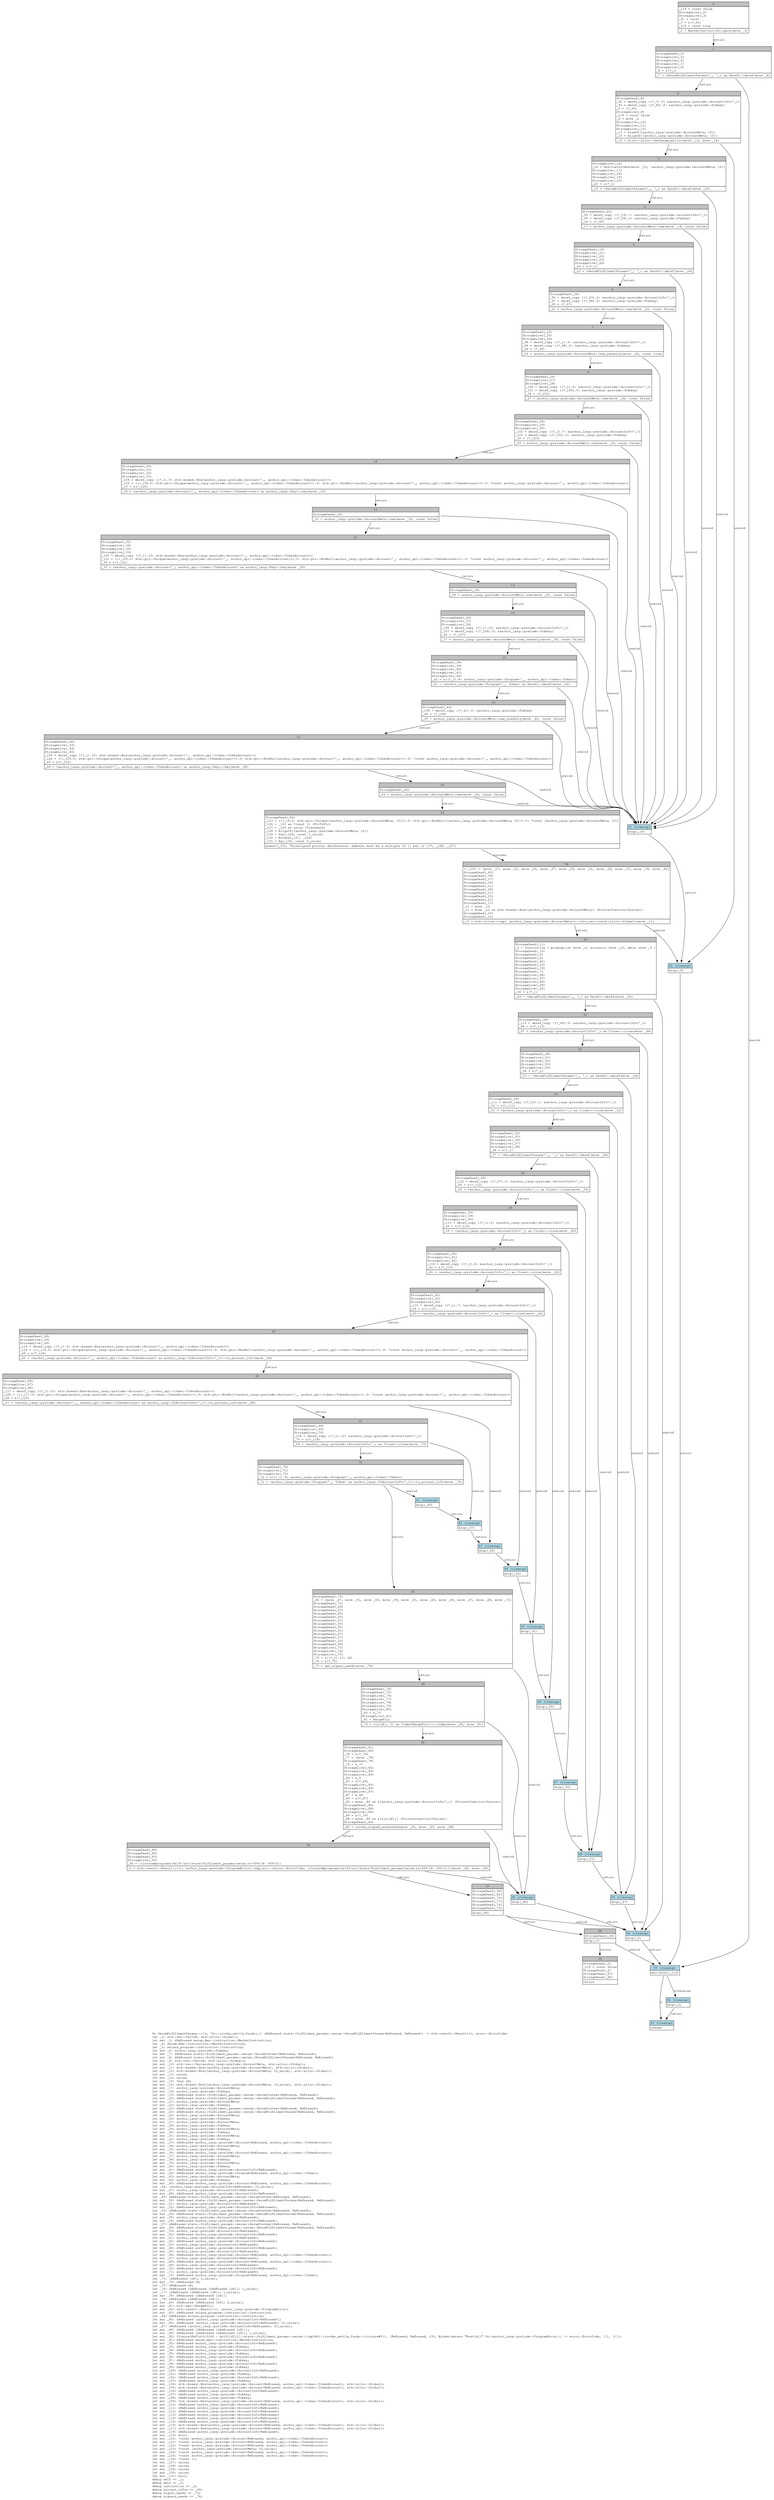 digraph Mir_0_3303 {
    graph [fontname="Courier, monospace"];
    node [fontname="Courier, monospace"];
    edge [fontname="Courier, monospace"];
    label=<fn SerumFulfillmentParams::&lt;'a, 'b&gt;::invoke_settle_funds(_1: &amp;ReErased state::fulfillment_params::serum::SerumFulfillmentParams&lt;ReErased, ReErased&gt;) -&gt; std::result::Result&lt;(), error::ErrorCode&gt;<br align="left"/>let _2: std::vec::Vec&lt;u8, std::alloc::Global&gt;;<br align="left"/>let mut _3: &amp;ReErased serum_dex::instruction::MarketInstruction;<br align="left"/>let _4: serum_dex::instruction::MarketInstruction;<br align="left"/>let _5: solana_program::instruction::Instruction;<br align="left"/>let mut _6: anchor_lang::prelude::Pubkey;<br align="left"/>let mut _7: &amp;ReErased state::fulfillment_params::serum::SerumContext&lt;ReErased, ReErased&gt;;<br align="left"/>let mut _8: &amp;ReErased state::fulfillment_params::serum::SerumFulfillmentParams&lt;ReErased, ReErased&gt;;<br align="left"/>let mut _9: std::vec::Vec&lt;u8, std::alloc::Global&gt;;<br align="left"/>let mut _10: std::vec::Vec&lt;anchor_lang::prelude::AccountMeta, std::alloc::Global&gt;;<br align="left"/>let mut _11: std::boxed::Box&lt;[anchor_lang::prelude::AccountMeta], std::alloc::Global&gt;;<br align="left"/>let mut _12: std::boxed::Box&lt;[anchor_lang::prelude::AccountMeta; 10_usize], std::alloc::Global&gt;;<br align="left"/>let mut _13: usize;<br align="left"/>let mut _14: usize;<br align="left"/>let mut _15: *mut u8;<br align="left"/>let mut _16: std::boxed::Box&lt;[anchor_lang::prelude::AccountMeta; 10_usize], std::alloc::Global&gt;;<br align="left"/>let mut _17: anchor_lang::prelude::AccountMeta;<br align="left"/>let mut _18: anchor_lang::prelude::Pubkey;<br align="left"/>let mut _19: &amp;ReErased state::fulfillment_params::serum::SerumContext&lt;ReErased, ReErased&gt;;<br align="left"/>let mut _20: &amp;ReErased state::fulfillment_params::serum::SerumFulfillmentParams&lt;ReErased, ReErased&gt;;<br align="left"/>let mut _21: anchor_lang::prelude::AccountMeta;<br align="left"/>let mut _22: anchor_lang::prelude::Pubkey;<br align="left"/>let mut _23: &amp;ReErased state::fulfillment_params::serum::SerumContext&lt;ReErased, ReErased&gt;;<br align="left"/>let mut _24: &amp;ReErased state::fulfillment_params::serum::SerumFulfillmentParams&lt;ReErased, ReErased&gt;;<br align="left"/>let mut _25: anchor_lang::prelude::AccountMeta;<br align="left"/>let mut _26: anchor_lang::prelude::Pubkey;<br align="left"/>let mut _27: anchor_lang::prelude::AccountMeta;<br align="left"/>let mut _28: anchor_lang::prelude::Pubkey;<br align="left"/>let mut _29: anchor_lang::prelude::AccountMeta;<br align="left"/>let mut _30: anchor_lang::prelude::Pubkey;<br align="left"/>let mut _31: anchor_lang::prelude::AccountMeta;<br align="left"/>let mut _32: anchor_lang::prelude::Pubkey;<br align="left"/>let mut _33: &amp;ReErased anchor_lang::prelude::Account&lt;ReErased, anchor_spl::token::TokenAccount&gt;;<br align="left"/>let mut _34: anchor_lang::prelude::AccountMeta;<br align="left"/>let mut _35: anchor_lang::prelude::Pubkey;<br align="left"/>let mut _36: &amp;ReErased anchor_lang::prelude::Account&lt;ReErased, anchor_spl::token::TokenAccount&gt;;<br align="left"/>let mut _37: anchor_lang::prelude::AccountMeta;<br align="left"/>let mut _38: anchor_lang::prelude::Pubkey;<br align="left"/>let mut _39: anchor_lang::prelude::AccountMeta;<br align="left"/>let mut _40: anchor_lang::prelude::Pubkey;<br align="left"/>let mut _41: &amp;ReErased anchor_lang::prelude::AccountInfo&lt;ReErased&gt;;<br align="left"/>let mut _42: &amp;ReErased anchor_lang::prelude::Program&lt;ReErased, anchor_spl::token::Token&gt;;<br align="left"/>let mut _43: anchor_lang::prelude::AccountMeta;<br align="left"/>let mut _44: anchor_lang::prelude::Pubkey;<br align="left"/>let mut _45: &amp;ReErased anchor_lang::prelude::Account&lt;ReErased, anchor_spl::token::TokenAccount&gt;;<br align="left"/>let _46: [anchor_lang::prelude::AccountInfo&lt;ReErased&gt;; 10_usize];<br align="left"/>let mut _47: anchor_lang::prelude::AccountInfo&lt;ReErased&gt;;<br align="left"/>let mut _48: &amp;ReErased anchor_lang::prelude::AccountInfo&lt;ReErased&gt;;<br align="left"/>let _49: &amp;ReErased state::fulfillment_params::serum::SerumContext&lt;ReErased, ReErased&gt;;<br align="left"/>let mut _50: &amp;ReErased state::fulfillment_params::serum::SerumFulfillmentParams&lt;ReErased, ReErased&gt;;<br align="left"/>let mut _51: anchor_lang::prelude::AccountInfo&lt;ReErased&gt;;<br align="left"/>let mut _52: &amp;ReErased anchor_lang::prelude::AccountInfo&lt;ReErased&gt;;<br align="left"/>let _53: &amp;ReErased state::fulfillment_params::serum::SerumContext&lt;ReErased, ReErased&gt;;<br align="left"/>let mut _54: &amp;ReErased state::fulfillment_params::serum::SerumFulfillmentParams&lt;ReErased, ReErased&gt;;<br align="left"/>let mut _55: anchor_lang::prelude::AccountInfo&lt;ReErased&gt;;<br align="left"/>let mut _56: &amp;ReErased anchor_lang::prelude::AccountInfo&lt;ReErased&gt;;<br align="left"/>let _57: &amp;ReErased state::fulfillment_params::serum::SerumContext&lt;ReErased, ReErased&gt;;<br align="left"/>let mut _58: &amp;ReErased state::fulfillment_params::serum::SerumFulfillmentParams&lt;ReErased, ReErased&gt;;<br align="left"/>let mut _59: anchor_lang::prelude::AccountInfo&lt;ReErased&gt;;<br align="left"/>let mut _60: &amp;ReErased anchor_lang::prelude::AccountInfo&lt;ReErased&gt;;<br align="left"/>let mut _61: anchor_lang::prelude::AccountInfo&lt;ReErased&gt;;<br align="left"/>let mut _62: &amp;ReErased anchor_lang::prelude::AccountInfo&lt;ReErased&gt;;<br align="left"/>let mut _63: anchor_lang::prelude::AccountInfo&lt;ReErased&gt;;<br align="left"/>let mut _64: &amp;ReErased anchor_lang::prelude::AccountInfo&lt;ReErased&gt;;<br align="left"/>let mut _65: anchor_lang::prelude::AccountInfo&lt;ReErased&gt;;<br align="left"/>let mut _66: &amp;ReErased anchor_lang::prelude::Account&lt;ReErased, anchor_spl::token::TokenAccount&gt;;<br align="left"/>let mut _67: anchor_lang::prelude::AccountInfo&lt;ReErased&gt;;<br align="left"/>let mut _68: &amp;ReErased anchor_lang::prelude::Account&lt;ReErased, anchor_spl::token::TokenAccount&gt;;<br align="left"/>let mut _69: anchor_lang::prelude::AccountInfo&lt;ReErased&gt;;<br align="left"/>let mut _70: &amp;ReErased anchor_lang::prelude::AccountInfo&lt;ReErased&gt;;<br align="left"/>let mut _71: anchor_lang::prelude::AccountInfo&lt;ReErased&gt;;<br align="left"/>let mut _72: &amp;ReErased anchor_lang::prelude::Program&lt;ReErased, anchor_spl::token::Token&gt;;<br align="left"/>let _73: [&amp;ReErased [u8]; 2_usize];<br align="left"/>let mut _74: &amp;ReErased u8;<br align="left"/>let _75: &amp;ReErased u8;<br align="left"/>let _76: &amp;ReErased [&amp;ReErased [&amp;ReErased [u8]]; 1_usize];<br align="left"/>let _77: [&amp;ReErased [&amp;ReErased [u8]]; 1_usize];<br align="left"/>let mut _78: &amp;ReErased [&amp;ReErased [u8]];<br align="left"/>let _79: &amp;ReErased [&amp;ReErased [u8]];<br align="left"/>let mut _80: &amp;ReErased [&amp;ReErased [u8]; 2_usize];<br align="left"/>let mut _81: std::ops::RangeFull;<br align="left"/>let mut _82: std::result::Result&lt;(), anchor_lang::prelude::ProgramError&gt;;<br align="left"/>let mut _83: &amp;ReErased solana_program::instruction::Instruction;<br align="left"/>let _84: &amp;ReErased solana_program::instruction::Instruction;<br align="left"/>let mut _85: &amp;ReErased [anchor_lang::prelude::AccountInfo&lt;ReErased&gt;];<br align="left"/>let mut _86: &amp;ReErased [anchor_lang::prelude::AccountInfo&lt;ReErased&gt;; 10_usize];<br align="left"/>let _87: &amp;ReErased [anchor_lang::prelude::AccountInfo&lt;ReErased&gt;; 10_usize];<br align="left"/>let mut _88: &amp;ReErased [&amp;ReErased [&amp;ReErased [u8]]];<br align="left"/>let mut _89: &amp;ReErased [&amp;ReErased [&amp;ReErased [u8]]; 1_usize];<br align="left"/>let mut _90: Closure(DefId(0:3304 ~ drift[d311]::state::fulfillment_params::serum::{impl#4}::invoke_settle_funds::{closure#0}), [ReErased, ReErased, i32, Binder(extern &quot;RustCall&quot; fn((anchor_lang::prelude::ProgramError,)) -&gt; error::ErrorCode, []), ()]);<br align="left"/>let mut _91: &amp;ReErased serum_dex::instruction::MarketInstruction;<br align="left"/>let mut _92: &amp;ReErased anchor_lang::prelude::AccountInfo&lt;ReErased&gt;;<br align="left"/>let mut _93: &amp;ReErased anchor_lang::prelude::Pubkey;<br align="left"/>let mut _94: &amp;ReErased anchor_lang::prelude::AccountInfo&lt;ReErased&gt;;<br align="left"/>let mut _95: &amp;ReErased anchor_lang::prelude::Pubkey;<br align="left"/>let mut _96: &amp;ReErased anchor_lang::prelude::AccountInfo&lt;ReErased&gt;;<br align="left"/>let mut _97: &amp;ReErased anchor_lang::prelude::Pubkey;<br align="left"/>let mut _98: &amp;ReErased anchor_lang::prelude::AccountInfo&lt;ReErased&gt;;<br align="left"/>let mut _99: &amp;ReErased anchor_lang::prelude::Pubkey;<br align="left"/>let mut _100: &amp;ReErased anchor_lang::prelude::AccountInfo&lt;ReErased&gt;;<br align="left"/>let mut _101: &amp;ReErased anchor_lang::prelude::Pubkey;<br align="left"/>let mut _102: &amp;ReErased anchor_lang::prelude::AccountInfo&lt;ReErased&gt;;<br align="left"/>let mut _103: &amp;ReErased anchor_lang::prelude::Pubkey;<br align="left"/>let mut _104: std::boxed::Box&lt;anchor_lang::prelude::Account&lt;ReErased, anchor_spl::token::TokenAccount&gt;, std::alloc::Global&gt;;<br align="left"/>let mut _105: std::boxed::Box&lt;anchor_lang::prelude::Account&lt;ReErased, anchor_spl::token::TokenAccount&gt;, std::alloc::Global&gt;;<br align="left"/>let mut _106: &amp;ReErased anchor_lang::prelude::AccountInfo&lt;ReErased&gt;;<br align="left"/>let mut _107: &amp;ReErased anchor_lang::prelude::Pubkey;<br align="left"/>let mut _108: &amp;ReErased anchor_lang::prelude::Pubkey;<br align="left"/>let mut _109: std::boxed::Box&lt;anchor_lang::prelude::Account&lt;ReErased, anchor_spl::token::TokenAccount&gt;, std::alloc::Global&gt;;<br align="left"/>let mut _110: &amp;ReErased anchor_lang::prelude::AccountInfo&lt;ReErased&gt;;<br align="left"/>let mut _111: &amp;ReErased anchor_lang::prelude::AccountInfo&lt;ReErased&gt;;<br align="left"/>let mut _112: &amp;ReErased anchor_lang::prelude::AccountInfo&lt;ReErased&gt;;<br align="left"/>let mut _113: &amp;ReErased anchor_lang::prelude::AccountInfo&lt;ReErased&gt;;<br align="left"/>let mut _114: &amp;ReErased anchor_lang::prelude::AccountInfo&lt;ReErased&gt;;<br align="left"/>let mut _115: &amp;ReErased anchor_lang::prelude::AccountInfo&lt;ReErased&gt;;<br align="left"/>let mut _116: std::boxed::Box&lt;anchor_lang::prelude::Account&lt;ReErased, anchor_spl::token::TokenAccount&gt;, std::alloc::Global&gt;;<br align="left"/>let mut _117: std::boxed::Box&lt;anchor_lang::prelude::Account&lt;ReErased, anchor_spl::token::TokenAccount&gt;, std::alloc::Global&gt;;<br align="left"/>let mut _118: &amp;ReErased anchor_lang::prelude::AccountInfo&lt;ReErased&gt;;<br align="left"/>let mut _119: bool;<br align="left"/>let mut _120: *const anchor_lang::prelude::Account&lt;ReErased, anchor_spl::token::TokenAccount&gt;;<br align="left"/>let mut _121: *const anchor_lang::prelude::Account&lt;ReErased, anchor_spl::token::TokenAccount&gt;;<br align="left"/>let mut _122: *const anchor_lang::prelude::Account&lt;ReErased, anchor_spl::token::TokenAccount&gt;;<br align="left"/>let mut _123: *const [anchor_lang::prelude::AccountMeta; 10_usize];<br align="left"/>let mut _124: *const anchor_lang::prelude::Account&lt;ReErased, anchor_spl::token::TokenAccount&gt;;<br align="left"/>let mut _125: *const anchor_lang::prelude::Account&lt;ReErased, anchor_spl::token::TokenAccount&gt;;<br align="left"/>let mut _126: *const ();<br align="left"/>let mut _127: usize;<br align="left"/>let mut _128: usize;<br align="left"/>let mut _129: usize;<br align="left"/>let mut _130: usize;<br align="left"/>let mut _131: bool;<br align="left"/>debug self =&gt; _1;<br align="left"/>debug data =&gt; _2;<br align="left"/>debug instruction =&gt; _5;<br align="left"/>debug account_infos =&gt; _46;<br align="left"/>debug signer_seeds =&gt; _73;<br align="left"/>debug signers_seeds =&gt; _76;<br align="left"/>>;
    bb0__0_3303 [shape="none", label=<<table border="0" cellborder="1" cellspacing="0"><tr><td bgcolor="gray" align="center" colspan="1">0</td></tr><tr><td align="left" balign="left">_119 = const false<br/>StorageLive(_2)<br/>StorageLive(_3)<br/>_91 = const _<br/>_3 = &amp;(*_91)<br/>_119 = const true<br/></td></tr><tr><td align="left">_2 = MarketInstruction::pack(move _3)</td></tr></table>>];
    bb1__0_3303 [shape="none", label=<<table border="0" cellborder="1" cellspacing="0"><tr><td bgcolor="gray" align="center" colspan="1">1</td></tr><tr><td align="left" balign="left">StorageDead(_3)<br/>StorageLive(_5)<br/>StorageLive(_6)<br/>StorageLive(_7)<br/>StorageLive(_8)<br/>_8 = &amp;(*_1)<br/></td></tr><tr><td align="left">_7 = &lt;SerumFulfillmentParams&lt;'_, '_&gt; as Deref&gt;::deref(move _8)</td></tr></table>>];
    bb2__0_3303 [shape="none", label=<<table border="0" cellborder="1" cellspacing="0"><tr><td bgcolor="gray" align="center" colspan="1">2</td></tr><tr><td align="left" balign="left">StorageDead(_8)<br/>_92 = deref_copy ((*_7).0: &amp;anchor_lang::prelude::AccountInfo&lt;'_&gt;)<br/>_93 = deref_copy ((*_92).0: &amp;anchor_lang::prelude::Pubkey)<br/>_6 = (*_93)<br/>StorageLive(_9)<br/>_119 = const false<br/>_9 = move _2<br/>StorageLive(_10)<br/>StorageLive(_11)<br/>StorageLive(_12)<br/>_13 = SizeOf([anchor_lang::prelude::AccountMeta; 10])<br/>_14 = AlignOf([anchor_lang::prelude::AccountMeta; 10])<br/></td></tr><tr><td align="left">_15 = alloc::alloc::exchange_malloc(move _13, move _14)</td></tr></table>>];
    bb3__0_3303 [shape="none", label=<<table border="0" cellborder="1" cellspacing="0"><tr><td bgcolor="gray" align="center" colspan="1">3</td></tr><tr><td align="left" balign="left">StorageLive(_16)<br/>_16 = ShallowInitBox(move _15, [anchor_lang::prelude::AccountMeta; 10])<br/>StorageLive(_17)<br/>StorageLive(_18)<br/>StorageLive(_19)<br/>StorageLive(_20)<br/>_20 = &amp;(*_1)<br/></td></tr><tr><td align="left">_19 = &lt;SerumFulfillmentParams&lt;'_, '_&gt; as Deref&gt;::deref(move _20)</td></tr></table>>];
    bb4__0_3303 [shape="none", label=<<table border="0" cellborder="1" cellspacing="0"><tr><td bgcolor="gray" align="center" colspan="1">4</td></tr><tr><td align="left" balign="left">StorageDead(_20)<br/>_94 = deref_copy ((*_19).1: &amp;anchor_lang::prelude::AccountInfo&lt;'_&gt;)<br/>_95 = deref_copy ((*_94).0: &amp;anchor_lang::prelude::Pubkey)<br/>_18 = (*_95)<br/></td></tr><tr><td align="left">_17 = anchor_lang::prelude::AccountMeta::new(move _18, const false)</td></tr></table>>];
    bb5__0_3303 [shape="none", label=<<table border="0" cellborder="1" cellspacing="0"><tr><td bgcolor="gray" align="center" colspan="1">5</td></tr><tr><td align="left" balign="left">StorageDead(_18)<br/>StorageLive(_21)<br/>StorageLive(_22)<br/>StorageLive(_23)<br/>StorageLive(_24)<br/>_24 = &amp;(*_1)<br/></td></tr><tr><td align="left">_23 = &lt;SerumFulfillmentParams&lt;'_, '_&gt; as Deref&gt;::deref(move _24)</td></tr></table>>];
    bb6__0_3303 [shape="none", label=<<table border="0" cellborder="1" cellspacing="0"><tr><td bgcolor="gray" align="center" colspan="1">6</td></tr><tr><td align="left" balign="left">StorageDead(_24)<br/>_96 = deref_copy ((*_23).2: &amp;anchor_lang::prelude::AccountInfo&lt;'_&gt;)<br/>_97 = deref_copy ((*_96).0: &amp;anchor_lang::prelude::Pubkey)<br/>_22 = (*_97)<br/></td></tr><tr><td align="left">_21 = anchor_lang::prelude::AccountMeta::new(move _22, const false)</td></tr></table>>];
    bb7__0_3303 [shape="none", label=<<table border="0" cellborder="1" cellspacing="0"><tr><td bgcolor="gray" align="center" colspan="1">7</td></tr><tr><td align="left" balign="left">StorageDead(_22)<br/>StorageLive(_25)<br/>StorageLive(_26)<br/>_98 = deref_copy ((*_1).0: &amp;anchor_lang::prelude::AccountInfo&lt;'_&gt;)<br/>_99 = deref_copy ((*_98).0: &amp;anchor_lang::prelude::Pubkey)<br/>_26 = (*_99)<br/></td></tr><tr><td align="left">_25 = anchor_lang::prelude::AccountMeta::new_readonly(move _26, const true)</td></tr></table>>];
    bb8__0_3303 [shape="none", label=<<table border="0" cellborder="1" cellspacing="0"><tr><td bgcolor="gray" align="center" colspan="1">8</td></tr><tr><td align="left" balign="left">StorageDead(_26)<br/>StorageLive(_27)<br/>StorageLive(_28)<br/>_100 = deref_copy ((*_1).6: &amp;anchor_lang::prelude::AccountInfo&lt;'_&gt;)<br/>_101 = deref_copy ((*_100).0: &amp;anchor_lang::prelude::Pubkey)<br/>_28 = (*_101)<br/></td></tr><tr><td align="left">_27 = anchor_lang::prelude::AccountMeta::new(move _28, const false)</td></tr></table>>];
    bb9__0_3303 [shape="none", label=<<table border="0" cellborder="1" cellspacing="0"><tr><td bgcolor="gray" align="center" colspan="1">9</td></tr><tr><td align="left" balign="left">StorageDead(_28)<br/>StorageLive(_29)<br/>StorageLive(_30)<br/>_102 = deref_copy ((*_1).7: &amp;anchor_lang::prelude::AccountInfo&lt;'_&gt;)<br/>_103 = deref_copy ((*_102).0: &amp;anchor_lang::prelude::Pubkey)<br/>_30 = (*_103)<br/></td></tr><tr><td align="left">_29 = anchor_lang::prelude::AccountMeta::new(move _30, const false)</td></tr></table>>];
    bb10__0_3303 [shape="none", label=<<table border="0" cellborder="1" cellspacing="0"><tr><td bgcolor="gray" align="center" colspan="1">10</td></tr><tr><td align="left" balign="left">StorageDead(_30)<br/>StorageLive(_31)<br/>StorageLive(_32)<br/>StorageLive(_33)<br/>_104 = deref_copy ((*_1).9: std::boxed::Box&lt;anchor_lang::prelude::Account&lt;'_, anchor_spl::token::TokenAccount&gt;&gt;)<br/>_120 = (((_104.0: std::ptr::Unique&lt;anchor_lang::prelude::Account&lt;'_, anchor_spl::token::TokenAccount&gt;&gt;).0: std::ptr::NonNull&lt;anchor_lang::prelude::Account&lt;'_, anchor_spl::token::TokenAccount&gt;&gt;).0: *const anchor_lang::prelude::Account&lt;'_, anchor_spl::token::TokenAccount&gt;)<br/>_33 = &amp;(*_120)<br/></td></tr><tr><td align="left">_32 = &lt;anchor_lang::prelude::Account&lt;'_, anchor_spl::token::TokenAccount&gt; as anchor_lang::Key&gt;::key(move _33)</td></tr></table>>];
    bb11__0_3303 [shape="none", label=<<table border="0" cellborder="1" cellspacing="0"><tr><td bgcolor="gray" align="center" colspan="1">11</td></tr><tr><td align="left" balign="left">StorageDead(_33)<br/></td></tr><tr><td align="left">_31 = anchor_lang::prelude::AccountMeta::new(move _32, const false)</td></tr></table>>];
    bb12__0_3303 [shape="none", label=<<table border="0" cellborder="1" cellspacing="0"><tr><td bgcolor="gray" align="center" colspan="1">12</td></tr><tr><td align="left" balign="left">StorageDead(_32)<br/>StorageLive(_34)<br/>StorageLive(_35)<br/>StorageLive(_36)<br/>_105 = deref_copy ((*_1).10: std::boxed::Box&lt;anchor_lang::prelude::Account&lt;'_, anchor_spl::token::TokenAccount&gt;&gt;)<br/>_121 = (((_105.0: std::ptr::Unique&lt;anchor_lang::prelude::Account&lt;'_, anchor_spl::token::TokenAccount&gt;&gt;).0: std::ptr::NonNull&lt;anchor_lang::prelude::Account&lt;'_, anchor_spl::token::TokenAccount&gt;&gt;).0: *const anchor_lang::prelude::Account&lt;'_, anchor_spl::token::TokenAccount&gt;)<br/>_36 = &amp;(*_121)<br/></td></tr><tr><td align="left">_35 = &lt;anchor_lang::prelude::Account&lt;'_, anchor_spl::token::TokenAccount&gt; as anchor_lang::Key&gt;::key(move _36)</td></tr></table>>];
    bb13__0_3303 [shape="none", label=<<table border="0" cellborder="1" cellspacing="0"><tr><td bgcolor="gray" align="center" colspan="1">13</td></tr><tr><td align="left" balign="left">StorageDead(_36)<br/></td></tr><tr><td align="left">_34 = anchor_lang::prelude::AccountMeta::new(move _35, const false)</td></tr></table>>];
    bb14__0_3303 [shape="none", label=<<table border="0" cellborder="1" cellspacing="0"><tr><td bgcolor="gray" align="center" colspan="1">14</td></tr><tr><td align="left" balign="left">StorageDead(_35)<br/>StorageLive(_37)<br/>StorageLive(_38)<br/>_106 = deref_copy ((*_1).12: &amp;anchor_lang::prelude::AccountInfo&lt;'_&gt;)<br/>_107 = deref_copy ((*_106).0: &amp;anchor_lang::prelude::Pubkey)<br/>_38 = (*_107)<br/></td></tr><tr><td align="left">_37 = anchor_lang::prelude::AccountMeta::new_readonly(move _38, const false)</td></tr></table>>];
    bb15__0_3303 [shape="none", label=<<table border="0" cellborder="1" cellspacing="0"><tr><td bgcolor="gray" align="center" colspan="1">15</td></tr><tr><td align="left" balign="left">StorageDead(_38)<br/>StorageLive(_39)<br/>StorageLive(_40)<br/>StorageLive(_41)<br/>StorageLive(_42)<br/>_42 = &amp;((*_1).8: anchor_lang::prelude::Program&lt;'_, anchor_spl::token::Token&gt;)<br/></td></tr><tr><td align="left">_41 = &lt;anchor_lang::prelude::Program&lt;'_, Token&gt; as Deref&gt;::deref(move _42)</td></tr></table>>];
    bb16__0_3303 [shape="none", label=<<table border="0" cellborder="1" cellspacing="0"><tr><td bgcolor="gray" align="center" colspan="1">16</td></tr><tr><td align="left" balign="left">StorageDead(_42)<br/>_108 = deref_copy ((*_41).0: &amp;anchor_lang::prelude::Pubkey)<br/>_40 = (*_108)<br/></td></tr><tr><td align="left">_39 = anchor_lang::prelude::AccountMeta::new_readonly(move _40, const false)</td></tr></table>>];
    bb17__0_3303 [shape="none", label=<<table border="0" cellborder="1" cellspacing="0"><tr><td bgcolor="gray" align="center" colspan="1">17</td></tr><tr><td align="left" balign="left">StorageDead(_40)<br/>StorageLive(_43)<br/>StorageLive(_44)<br/>StorageLive(_45)<br/>_109 = deref_copy ((*_1).10: std::boxed::Box&lt;anchor_lang::prelude::Account&lt;'_, anchor_spl::token::TokenAccount&gt;&gt;)<br/>_122 = (((_109.0: std::ptr::Unique&lt;anchor_lang::prelude::Account&lt;'_, anchor_spl::token::TokenAccount&gt;&gt;).0: std::ptr::NonNull&lt;anchor_lang::prelude::Account&lt;'_, anchor_spl::token::TokenAccount&gt;&gt;).0: *const anchor_lang::prelude::Account&lt;'_, anchor_spl::token::TokenAccount&gt;)<br/>_45 = &amp;(*_122)<br/></td></tr><tr><td align="left">_44 = &lt;anchor_lang::prelude::Account&lt;'_, anchor_spl::token::TokenAccount&gt; as anchor_lang::Key&gt;::key(move _45)</td></tr></table>>];
    bb18__0_3303 [shape="none", label=<<table border="0" cellborder="1" cellspacing="0"><tr><td bgcolor="gray" align="center" colspan="1">18</td></tr><tr><td align="left" balign="left">StorageDead(_45)<br/></td></tr><tr><td align="left">_43 = anchor_lang::prelude::AccountMeta::new(move _44, const false)</td></tr></table>>];
    bb19__0_3303 [shape="none", label=<<table border="0" cellborder="1" cellspacing="0"><tr><td bgcolor="gray" align="center" colspan="1">19</td></tr><tr><td align="left" balign="left">StorageDead(_44)<br/>_123 = (((_16.0: std::ptr::Unique&lt;[anchor_lang::prelude::AccountMeta; 10]&gt;).0: std::ptr::NonNull&lt;[anchor_lang::prelude::AccountMeta; 10]&gt;).0: *const [anchor_lang::prelude::AccountMeta; 10])<br/>_126 = _123 as *const () (PtrToPtr)<br/>_127 = _126 as usize (Transmute)<br/>_128 = AlignOf([anchor_lang::prelude::AccountMeta; 10])<br/>_129 = Sub(_128, const 1_usize)<br/>_130 = BitAnd(_127, _129)<br/>_131 = Eq(_130, const 0_usize)<br/></td></tr><tr><td align="left">assert(_131, &quot;misaligned pointer dereference: address must be a multiple of {} but is {}&quot;, _128, _127)</td></tr></table>>];
    bb20__0_3303 [shape="none", label=<<table border="0" cellborder="1" cellspacing="0"><tr><td bgcolor="gray" align="center" colspan="1">20</td></tr><tr><td align="left" balign="left">StorageDead(_11)<br/>_5 = Instruction { program_id: move _6, accounts: move _10, data: move _9 }<br/>StorageDead(_10)<br/>StorageDead(_9)<br/>StorageDead(_6)<br/>StorageDead(_41)<br/>StorageDead(_23)<br/>StorageDead(_19)<br/>StorageDead(_7)<br/>StorageLive(_46)<br/>StorageLive(_47)<br/>StorageLive(_48)<br/>StorageLive(_49)<br/>StorageLive(_50)<br/>_50 = &amp;(*_1)<br/></td></tr><tr><td align="left">_49 = &lt;SerumFulfillmentParams&lt;'_, '_&gt; as Deref&gt;::deref(move _50)</td></tr></table>>];
    bb21__0_3303 [shape="none", label=<<table border="0" cellborder="1" cellspacing="0"><tr><td bgcolor="gray" align="center" colspan="1">21</td></tr><tr><td align="left" balign="left">StorageDead(_50)<br/>_110 = deref_copy ((*_49).0: &amp;anchor_lang::prelude::AccountInfo&lt;'_&gt;)<br/>_48 = &amp;(*_110)<br/></td></tr><tr><td align="left">_47 = &lt;anchor_lang::prelude::AccountInfo&lt;'_&gt; as Clone&gt;::clone(move _48)</td></tr></table>>];
    bb22__0_3303 [shape="none", label=<<table border="0" cellborder="1" cellspacing="0"><tr><td bgcolor="gray" align="center" colspan="1">22</td></tr><tr><td align="left" balign="left">StorageDead(_48)<br/>StorageLive(_51)<br/>StorageLive(_52)<br/>StorageLive(_53)<br/>StorageLive(_54)<br/>_54 = &amp;(*_1)<br/></td></tr><tr><td align="left">_53 = &lt;SerumFulfillmentParams&lt;'_, '_&gt; as Deref&gt;::deref(move _54)</td></tr></table>>];
    bb23__0_3303 [shape="none", label=<<table border="0" cellborder="1" cellspacing="0"><tr><td bgcolor="gray" align="center" colspan="1">23</td></tr><tr><td align="left" balign="left">StorageDead(_54)<br/>_111 = deref_copy ((*_53).1: &amp;anchor_lang::prelude::AccountInfo&lt;'_&gt;)<br/>_52 = &amp;(*_111)<br/></td></tr><tr><td align="left">_51 = &lt;anchor_lang::prelude::AccountInfo&lt;'_&gt; as Clone&gt;::clone(move _52)</td></tr></table>>];
    bb24__0_3303 [shape="none", label=<<table border="0" cellborder="1" cellspacing="0"><tr><td bgcolor="gray" align="center" colspan="1">24</td></tr><tr><td align="left" balign="left">StorageDead(_52)<br/>StorageLive(_55)<br/>StorageLive(_56)<br/>StorageLive(_57)<br/>StorageLive(_58)<br/>_58 = &amp;(*_1)<br/></td></tr><tr><td align="left">_57 = &lt;SerumFulfillmentParams&lt;'_, '_&gt; as Deref&gt;::deref(move _58)</td></tr></table>>];
    bb25__0_3303 [shape="none", label=<<table border="0" cellborder="1" cellspacing="0"><tr><td bgcolor="gray" align="center" colspan="1">25</td></tr><tr><td align="left" balign="left">StorageDead(_58)<br/>_112 = deref_copy ((*_57).2: &amp;anchor_lang::prelude::AccountInfo&lt;'_&gt;)<br/>_56 = &amp;(*_112)<br/></td></tr><tr><td align="left">_55 = &lt;anchor_lang::prelude::AccountInfo&lt;'_&gt; as Clone&gt;::clone(move _56)</td></tr></table>>];
    bb26__0_3303 [shape="none", label=<<table border="0" cellborder="1" cellspacing="0"><tr><td bgcolor="gray" align="center" colspan="1">26</td></tr><tr><td align="left" balign="left">StorageDead(_56)<br/>StorageLive(_59)<br/>StorageLive(_60)<br/>_113 = deref_copy ((*_1).0: &amp;anchor_lang::prelude::AccountInfo&lt;'_&gt;)<br/>_60 = &amp;(*_113)<br/></td></tr><tr><td align="left">_59 = &lt;anchor_lang::prelude::AccountInfo&lt;'_&gt; as Clone&gt;::clone(move _60)</td></tr></table>>];
    bb27__0_3303 [shape="none", label=<<table border="0" cellborder="1" cellspacing="0"><tr><td bgcolor="gray" align="center" colspan="1">27</td></tr><tr><td align="left" balign="left">StorageDead(_60)<br/>StorageLive(_61)<br/>StorageLive(_62)<br/>_114 = deref_copy ((*_1).6: &amp;anchor_lang::prelude::AccountInfo&lt;'_&gt;)<br/>_62 = &amp;(*_114)<br/></td></tr><tr><td align="left">_61 = &lt;anchor_lang::prelude::AccountInfo&lt;'_&gt; as Clone&gt;::clone(move _62)</td></tr></table>>];
    bb28__0_3303 [shape="none", label=<<table border="0" cellborder="1" cellspacing="0"><tr><td bgcolor="gray" align="center" colspan="1">28</td></tr><tr><td align="left" balign="left">StorageDead(_62)<br/>StorageLive(_63)<br/>StorageLive(_64)<br/>_115 = deref_copy ((*_1).7: &amp;anchor_lang::prelude::AccountInfo&lt;'_&gt;)<br/>_64 = &amp;(*_115)<br/></td></tr><tr><td align="left">_63 = &lt;anchor_lang::prelude::AccountInfo&lt;'_&gt; as Clone&gt;::clone(move _64)</td></tr></table>>];
    bb29__0_3303 [shape="none", label=<<table border="0" cellborder="1" cellspacing="0"><tr><td bgcolor="gray" align="center" colspan="1">29</td></tr><tr><td align="left" balign="left">StorageDead(_64)<br/>StorageLive(_65)<br/>StorageLive(_66)<br/>_116 = deref_copy ((*_1).9: std::boxed::Box&lt;anchor_lang::prelude::Account&lt;'_, anchor_spl::token::TokenAccount&gt;&gt;)<br/>_124 = (((_116.0: std::ptr::Unique&lt;anchor_lang::prelude::Account&lt;'_, anchor_spl::token::TokenAccount&gt;&gt;).0: std::ptr::NonNull&lt;anchor_lang::prelude::Account&lt;'_, anchor_spl::token::TokenAccount&gt;&gt;).0: *const anchor_lang::prelude::Account&lt;'_, anchor_spl::token::TokenAccount&gt;)<br/>_66 = &amp;(*_124)<br/></td></tr><tr><td align="left">_65 = &lt;anchor_lang::prelude::Account&lt;'_, anchor_spl::token::TokenAccount&gt; as anchor_lang::ToAccountInfo&lt;'_&gt;&gt;::to_account_info(move _66)</td></tr></table>>];
    bb30__0_3303 [shape="none", label=<<table border="0" cellborder="1" cellspacing="0"><tr><td bgcolor="gray" align="center" colspan="1">30</td></tr><tr><td align="left" balign="left">StorageDead(_66)<br/>StorageLive(_67)<br/>StorageLive(_68)<br/>_117 = deref_copy ((*_1).10: std::boxed::Box&lt;anchor_lang::prelude::Account&lt;'_, anchor_spl::token::TokenAccount&gt;&gt;)<br/>_125 = (((_117.0: std::ptr::Unique&lt;anchor_lang::prelude::Account&lt;'_, anchor_spl::token::TokenAccount&gt;&gt;).0: std::ptr::NonNull&lt;anchor_lang::prelude::Account&lt;'_, anchor_spl::token::TokenAccount&gt;&gt;).0: *const anchor_lang::prelude::Account&lt;'_, anchor_spl::token::TokenAccount&gt;)<br/>_68 = &amp;(*_125)<br/></td></tr><tr><td align="left">_67 = &lt;anchor_lang::prelude::Account&lt;'_, anchor_spl::token::TokenAccount&gt; as anchor_lang::ToAccountInfo&lt;'_&gt;&gt;::to_account_info(move _68)</td></tr></table>>];
    bb31__0_3303 [shape="none", label=<<table border="0" cellborder="1" cellspacing="0"><tr><td bgcolor="gray" align="center" colspan="1">31</td></tr><tr><td align="left" balign="left">StorageDead(_68)<br/>StorageLive(_69)<br/>StorageLive(_70)<br/>_118 = deref_copy ((*_1).12: &amp;anchor_lang::prelude::AccountInfo&lt;'_&gt;)<br/>_70 = &amp;(*_118)<br/></td></tr><tr><td align="left">_69 = &lt;anchor_lang::prelude::AccountInfo&lt;'_&gt; as Clone&gt;::clone(move _70)</td></tr></table>>];
    bb32__0_3303 [shape="none", label=<<table border="0" cellborder="1" cellspacing="0"><tr><td bgcolor="gray" align="center" colspan="1">32</td></tr><tr><td align="left" balign="left">StorageDead(_70)<br/>StorageLive(_71)<br/>StorageLive(_72)<br/>_72 = &amp;((*_1).8: anchor_lang::prelude::Program&lt;'_, anchor_spl::token::Token&gt;)<br/></td></tr><tr><td align="left">_71 = &lt;anchor_lang::prelude::Program&lt;'_, Token&gt; as anchor_lang::ToAccountInfo&lt;'_&gt;&gt;::to_account_info(move _72)</td></tr></table>>];
    bb33__0_3303 [shape="none", label=<<table border="0" cellborder="1" cellspacing="0"><tr><td bgcolor="gray" align="center" colspan="1">33</td></tr><tr><td align="left" balign="left">StorageDead(_72)<br/>_46 = [move _47, move _51, move _55, move _59, move _61, move _63, move _65, move _67, move _69, move _71]<br/>StorageDead(_71)<br/>StorageDead(_69)<br/>StorageDead(_67)<br/>StorageDead(_65)<br/>StorageDead(_63)<br/>StorageDead(_61)<br/>StorageDead(_59)<br/>StorageDead(_55)<br/>StorageDead(_51)<br/>StorageDead(_47)<br/>StorageDead(_57)<br/>StorageDead(_53)<br/>StorageDead(_49)<br/>StorageLive(_73)<br/>StorageLive(_74)<br/>StorageLive(_75)<br/>_75 = &amp;((*_1).13: u8)<br/>_74 = &amp;(*_75)<br/></td></tr><tr><td align="left">_73 = get_signer_seeds(move _74)</td></tr></table>>];
    bb34__0_3303 [shape="none", label=<<table border="0" cellborder="1" cellspacing="0"><tr><td bgcolor="gray" align="center" colspan="1">34</td></tr><tr><td align="left" balign="left">StorageDead(_74)<br/>StorageDead(_75)<br/>StorageLive(_76)<br/>StorageLive(_77)<br/>StorageLive(_78)<br/>StorageLive(_79)<br/>StorageLive(_80)<br/>_80 = &amp;_73<br/>StorageLive(_81)<br/>_81 = RangeFull<br/></td></tr><tr><td align="left">_79 = &lt;[&amp;[u8]; 2] as Index&lt;RangeFull&gt;&gt;::index(move _80, move _81)</td></tr></table>>];
    bb35__0_3303 [shape="none", label=<<table border="0" cellborder="1" cellspacing="0"><tr><td bgcolor="gray" align="center" colspan="1">35</td></tr><tr><td align="left" balign="left">StorageDead(_81)<br/>StorageDead(_80)<br/>_78 = &amp;(*_79)<br/>_77 = [move _78]<br/>StorageDead(_78)<br/>_76 = &amp;_77<br/>StorageLive(_82)<br/>StorageLive(_83)<br/>StorageLive(_84)<br/>_84 = &amp;_5<br/>_83 = &amp;(*_84)<br/>StorageLive(_85)<br/>StorageLive(_86)<br/>StorageLive(_87)<br/>_87 = &amp;_46<br/>_86 = &amp;(*_87)<br/>_85 = move _86 as &amp;[anchor_lang::prelude::AccountInfo&lt;'_&gt;] (PointerCoercion(Unsize))<br/>StorageDead(_86)<br/>StorageLive(_88)<br/>StorageLive(_89)<br/>_89 = &amp;(*_76)<br/>_88 = move _89 as &amp;[&amp;[&amp;[u8]]] (PointerCoercion(Unsize))<br/>StorageDead(_89)<br/></td></tr><tr><td align="left">_82 = invoke_signed_unchecked(move _83, move _85, move _88)</td></tr></table>>];
    bb36__0_3303 [shape="none", label=<<table border="0" cellborder="1" cellspacing="0"><tr><td bgcolor="gray" align="center" colspan="1">36</td></tr><tr><td align="left" balign="left">StorageDead(_88)<br/>StorageDead(_85)<br/>StorageDead(_83)<br/>StorageLive(_90)<br/>_90 = {closure@programs/drift/src/state/fulfillment_params/serum.rs:459:18: 459:21}<br/></td></tr><tr><td align="left">_0 = std::result::Result::&lt;(), anchor_lang::prelude::ProgramError&gt;::map_err::&lt;error::ErrorCode, {closure@programs/drift/src/state/fulfillment_params/serum.rs:459:18: 459:21}&gt;(move _82, move _90)</td></tr></table>>];
    bb37__0_3303 [shape="none", label=<<table border="0" cellborder="1" cellspacing="0"><tr><td bgcolor="gray" align="center" colspan="1">37</td></tr><tr><td align="left" balign="left">StorageDead(_90)<br/>StorageDead(_82)<br/>StorageDead(_79)<br/>StorageDead(_77)<br/>StorageDead(_76)<br/>StorageDead(_73)<br/></td></tr><tr><td align="left">drop(_46)</td></tr></table>>];
    bb38__0_3303 [shape="none", label=<<table border="0" cellborder="1" cellspacing="0"><tr><td bgcolor="gray" align="center" colspan="1">38</td></tr><tr><td align="left" balign="left">StorageDead(_46)<br/></td></tr><tr><td align="left">drop(_5)</td></tr></table>>];
    bb39__0_3303 [shape="none", label=<<table border="0" cellborder="1" cellspacing="0"><tr><td bgcolor="gray" align="center" colspan="1">39</td></tr><tr><td align="left" balign="left">StorageDead(_5)<br/>_119 = const false<br/>StorageDead(_2)<br/>StorageDead(_87)<br/>StorageDead(_84)<br/></td></tr><tr><td align="left">return</td></tr></table>>];
    bb40__0_3303 [shape="none", label=<<table border="0" cellborder="1" cellspacing="0"><tr><td bgcolor="lightblue" align="center" colspan="1">40 (cleanup)</td></tr><tr><td align="left">drop(_46)</td></tr></table>>];
    bb41__0_3303 [shape="none", label=<<table border="0" cellborder="1" cellspacing="0"><tr><td bgcolor="lightblue" align="center" colspan="1">41 (cleanup)</td></tr><tr><td align="left">drop(_69)</td></tr></table>>];
    bb42__0_3303 [shape="none", label=<<table border="0" cellborder="1" cellspacing="0"><tr><td bgcolor="lightblue" align="center" colspan="1">42 (cleanup)</td></tr><tr><td align="left">drop(_67)</td></tr></table>>];
    bb43__0_3303 [shape="none", label=<<table border="0" cellborder="1" cellspacing="0"><tr><td bgcolor="lightblue" align="center" colspan="1">43 (cleanup)</td></tr><tr><td align="left">drop(_65)</td></tr></table>>];
    bb44__0_3303 [shape="none", label=<<table border="0" cellborder="1" cellspacing="0"><tr><td bgcolor="lightblue" align="center" colspan="1">44 (cleanup)</td></tr><tr><td align="left">drop(_63)</td></tr></table>>];
    bb45__0_3303 [shape="none", label=<<table border="0" cellborder="1" cellspacing="0"><tr><td bgcolor="lightblue" align="center" colspan="1">45 (cleanup)</td></tr><tr><td align="left">drop(_61)</td></tr></table>>];
    bb46__0_3303 [shape="none", label=<<table border="0" cellborder="1" cellspacing="0"><tr><td bgcolor="lightblue" align="center" colspan="1">46 (cleanup)</td></tr><tr><td align="left">drop(_59)</td></tr></table>>];
    bb47__0_3303 [shape="none", label=<<table border="0" cellborder="1" cellspacing="0"><tr><td bgcolor="lightblue" align="center" colspan="1">47 (cleanup)</td></tr><tr><td align="left">drop(_55)</td></tr></table>>];
    bb48__0_3303 [shape="none", label=<<table border="0" cellborder="1" cellspacing="0"><tr><td bgcolor="lightblue" align="center" colspan="1">48 (cleanup)</td></tr><tr><td align="left">drop(_51)</td></tr></table>>];
    bb49__0_3303 [shape="none", label=<<table border="0" cellborder="1" cellspacing="0"><tr><td bgcolor="lightblue" align="center" colspan="1">49 (cleanup)</td></tr><tr><td align="left">drop(_47)</td></tr></table>>];
    bb50__0_3303 [shape="none", label=<<table border="0" cellborder="1" cellspacing="0"><tr><td bgcolor="lightblue" align="center" colspan="1">50 (cleanup)</td></tr><tr><td align="left">drop(_5)</td></tr></table>>];
    bb51__0_3303 [shape="none", label=<<table border="0" cellborder="1" cellspacing="0"><tr><td bgcolor="lightblue" align="center" colspan="1">51 (cleanup)</td></tr><tr><td align="left">drop(_16)</td></tr></table>>];
    bb52__0_3303 [shape="none", label=<<table border="0" cellborder="1" cellspacing="0"><tr><td bgcolor="lightblue" align="center" colspan="1">52 (cleanup)</td></tr><tr><td align="left">drop(_9)</td></tr></table>>];
    bb53__0_3303 [shape="none", label=<<table border="0" cellborder="1" cellspacing="0"><tr><td bgcolor="lightblue" align="center" colspan="1">53 (cleanup)</td></tr><tr><td align="left">resume</td></tr></table>>];
    bb54__0_3303 [shape="none", label=<<table border="0" cellborder="1" cellspacing="0"><tr><td bgcolor="lightblue" align="center" colspan="1">54 (cleanup)</td></tr><tr><td align="left">drop(_2)</td></tr></table>>];
    bb55__0_3303 [shape="none", label=<<table border="0" cellborder="1" cellspacing="0"><tr><td bgcolor="lightblue" align="center" colspan="1">55 (cleanup)</td></tr><tr><td align="left">switchInt(_119)</td></tr></table>>];
    bb56__0_3303 [shape="none", label=<<table border="0" cellborder="1" cellspacing="0"><tr><td bgcolor="gray" align="center" colspan="1">56</td></tr><tr><td align="left" balign="left">(*_123) = [move _17, move _21, move _25, move _27, move _29, move _31, move _34, move _37, move _39, move _43]<br/>StorageDead(_43)<br/>StorageDead(_39)<br/>StorageDead(_37)<br/>StorageDead(_34)<br/>StorageDead(_31)<br/>StorageDead(_29)<br/>StorageDead(_27)<br/>StorageDead(_25)<br/>StorageDead(_21)<br/>StorageDead(_17)<br/>_12 = move _16<br/>_11 = move _12 as std::boxed::Box&lt;[anchor_lang::prelude::AccountMeta]&gt; (PointerCoercion(Unsize))<br/>StorageDead(_16)<br/>StorageDead(_12)<br/></td></tr><tr><td align="left">_10 = std::slice::&lt;impl [anchor_lang::prelude::AccountMeta]&gt;::into_vec::&lt;std::alloc::Global&gt;(move _11)</td></tr></table>>];
    bb0__0_3303 -> bb1__0_3303 [label="return"];
    bb1__0_3303 -> bb2__0_3303 [label="return"];
    bb1__0_3303 -> bb55__0_3303 [label="unwind"];
    bb2__0_3303 -> bb3__0_3303 [label="return"];
    bb2__0_3303 -> bb52__0_3303 [label="unwind"];
    bb3__0_3303 -> bb4__0_3303 [label="return"];
    bb3__0_3303 -> bb51__0_3303 [label="unwind"];
    bb4__0_3303 -> bb5__0_3303 [label="return"];
    bb4__0_3303 -> bb51__0_3303 [label="unwind"];
    bb5__0_3303 -> bb6__0_3303 [label="return"];
    bb5__0_3303 -> bb51__0_3303 [label="unwind"];
    bb6__0_3303 -> bb7__0_3303 [label="return"];
    bb6__0_3303 -> bb51__0_3303 [label="unwind"];
    bb7__0_3303 -> bb8__0_3303 [label="return"];
    bb7__0_3303 -> bb51__0_3303 [label="unwind"];
    bb8__0_3303 -> bb9__0_3303 [label="return"];
    bb8__0_3303 -> bb51__0_3303 [label="unwind"];
    bb9__0_3303 -> bb10__0_3303 [label="return"];
    bb9__0_3303 -> bb51__0_3303 [label="unwind"];
    bb10__0_3303 -> bb11__0_3303 [label="return"];
    bb10__0_3303 -> bb51__0_3303 [label="unwind"];
    bb11__0_3303 -> bb12__0_3303 [label="return"];
    bb11__0_3303 -> bb51__0_3303 [label="unwind"];
    bb12__0_3303 -> bb13__0_3303 [label="return"];
    bb12__0_3303 -> bb51__0_3303 [label="unwind"];
    bb13__0_3303 -> bb14__0_3303 [label="return"];
    bb13__0_3303 -> bb51__0_3303 [label="unwind"];
    bb14__0_3303 -> bb15__0_3303 [label="return"];
    bb14__0_3303 -> bb51__0_3303 [label="unwind"];
    bb15__0_3303 -> bb16__0_3303 [label="return"];
    bb15__0_3303 -> bb51__0_3303 [label="unwind"];
    bb16__0_3303 -> bb17__0_3303 [label="return"];
    bb16__0_3303 -> bb51__0_3303 [label="unwind"];
    bb17__0_3303 -> bb18__0_3303 [label="return"];
    bb17__0_3303 -> bb51__0_3303 [label="unwind"];
    bb18__0_3303 -> bb19__0_3303 [label="return"];
    bb18__0_3303 -> bb51__0_3303 [label="unwind"];
    bb19__0_3303 -> bb56__0_3303 [label="success"];
    bb20__0_3303 -> bb21__0_3303 [label="return"];
    bb20__0_3303 -> bb50__0_3303 [label="unwind"];
    bb21__0_3303 -> bb22__0_3303 [label="return"];
    bb21__0_3303 -> bb50__0_3303 [label="unwind"];
    bb22__0_3303 -> bb23__0_3303 [label="return"];
    bb22__0_3303 -> bb49__0_3303 [label="unwind"];
    bb23__0_3303 -> bb24__0_3303 [label="return"];
    bb23__0_3303 -> bb49__0_3303 [label="unwind"];
    bb24__0_3303 -> bb25__0_3303 [label="return"];
    bb24__0_3303 -> bb48__0_3303 [label="unwind"];
    bb25__0_3303 -> bb26__0_3303 [label="return"];
    bb25__0_3303 -> bb48__0_3303 [label="unwind"];
    bb26__0_3303 -> bb27__0_3303 [label="return"];
    bb26__0_3303 -> bb47__0_3303 [label="unwind"];
    bb27__0_3303 -> bb28__0_3303 [label="return"];
    bb27__0_3303 -> bb46__0_3303 [label="unwind"];
    bb28__0_3303 -> bb29__0_3303 [label="return"];
    bb28__0_3303 -> bb45__0_3303 [label="unwind"];
    bb29__0_3303 -> bb30__0_3303 [label="return"];
    bb29__0_3303 -> bb44__0_3303 [label="unwind"];
    bb30__0_3303 -> bb31__0_3303 [label="return"];
    bb30__0_3303 -> bb43__0_3303 [label="unwind"];
    bb31__0_3303 -> bb32__0_3303 [label="return"];
    bb31__0_3303 -> bb42__0_3303 [label="unwind"];
    bb32__0_3303 -> bb33__0_3303 [label="return"];
    bb32__0_3303 -> bb41__0_3303 [label="unwind"];
    bb33__0_3303 -> bb34__0_3303 [label="return"];
    bb33__0_3303 -> bb40__0_3303 [label="unwind"];
    bb34__0_3303 -> bb35__0_3303 [label="return"];
    bb34__0_3303 -> bb40__0_3303 [label="unwind"];
    bb35__0_3303 -> bb36__0_3303 [label="return"];
    bb35__0_3303 -> bb40__0_3303 [label="unwind"];
    bb36__0_3303 -> bb37__0_3303 [label="return"];
    bb36__0_3303 -> bb40__0_3303 [label="unwind"];
    bb37__0_3303 -> bb38__0_3303 [label="return"];
    bb37__0_3303 -> bb50__0_3303 [label="unwind"];
    bb38__0_3303 -> bb39__0_3303 [label="return"];
    bb38__0_3303 -> bb55__0_3303 [label="unwind"];
    bb40__0_3303 -> bb50__0_3303 [label="return"];
    bb41__0_3303 -> bb42__0_3303 [label="return"];
    bb42__0_3303 -> bb43__0_3303 [label="return"];
    bb43__0_3303 -> bb44__0_3303 [label="return"];
    bb44__0_3303 -> bb45__0_3303 [label="return"];
    bb45__0_3303 -> bb46__0_3303 [label="return"];
    bb46__0_3303 -> bb47__0_3303 [label="return"];
    bb47__0_3303 -> bb48__0_3303 [label="return"];
    bb48__0_3303 -> bb49__0_3303 [label="return"];
    bb49__0_3303 -> bb50__0_3303 [label="return"];
    bb50__0_3303 -> bb55__0_3303 [label="return"];
    bb51__0_3303 -> bb52__0_3303 [label="return"];
    bb52__0_3303 -> bb55__0_3303 [label="return"];
    bb54__0_3303 -> bb53__0_3303 [label="return"];
    bb55__0_3303 -> bb53__0_3303 [label="0"];
    bb55__0_3303 -> bb54__0_3303 [label="otherwise"];
    bb56__0_3303 -> bb20__0_3303 [label="return"];
    bb56__0_3303 -> bb52__0_3303 [label="unwind"];
}
